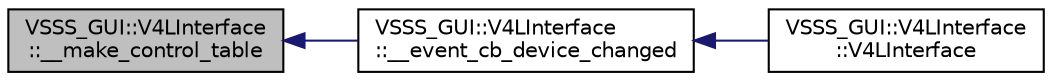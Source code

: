 digraph "VSSS_GUI::V4LInterface::__make_control_table"
{
 // INTERACTIVE_SVG=YES
  edge [fontname="Helvetica",fontsize="10",labelfontname="Helvetica",labelfontsize="10"];
  node [fontname="Helvetica",fontsize="10",shape=record];
  rankdir="LR";
  Node524 [label="VSSS_GUI::V4LInterface\l::__make_control_table",height=0.2,width=0.4,color="black", fillcolor="grey75", style="filled", fontcolor="black"];
  Node524 -> Node525 [dir="back",color="midnightblue",fontsize="10",style="solid",fontname="Helvetica"];
  Node525 [label="VSSS_GUI::V4LInterface\l::__event_cb_device_changed",height=0.2,width=0.4,color="black", fillcolor="white", style="filled",URL="$class_v_s_s_s___g_u_i_1_1_v4_l_interface.html#af38c88f726a7ff9fab089ab9ed20c03c",tooltip="Event triggered when a new device is selected in Device combobox. "];
  Node525 -> Node526 [dir="back",color="midnightblue",fontsize="10",style="solid",fontname="Helvetica"];
  Node526 [label="VSSS_GUI::V4LInterface\l::V4LInterface",height=0.2,width=0.4,color="black", fillcolor="white", style="filled",URL="$class_v_s_s_s___g_u_i_1_1_v4_l_interface.html#a8fafd828eacc6d5480649fa9fddc7ee4",tooltip="Constructor of a V4LInterface object. "];
}
